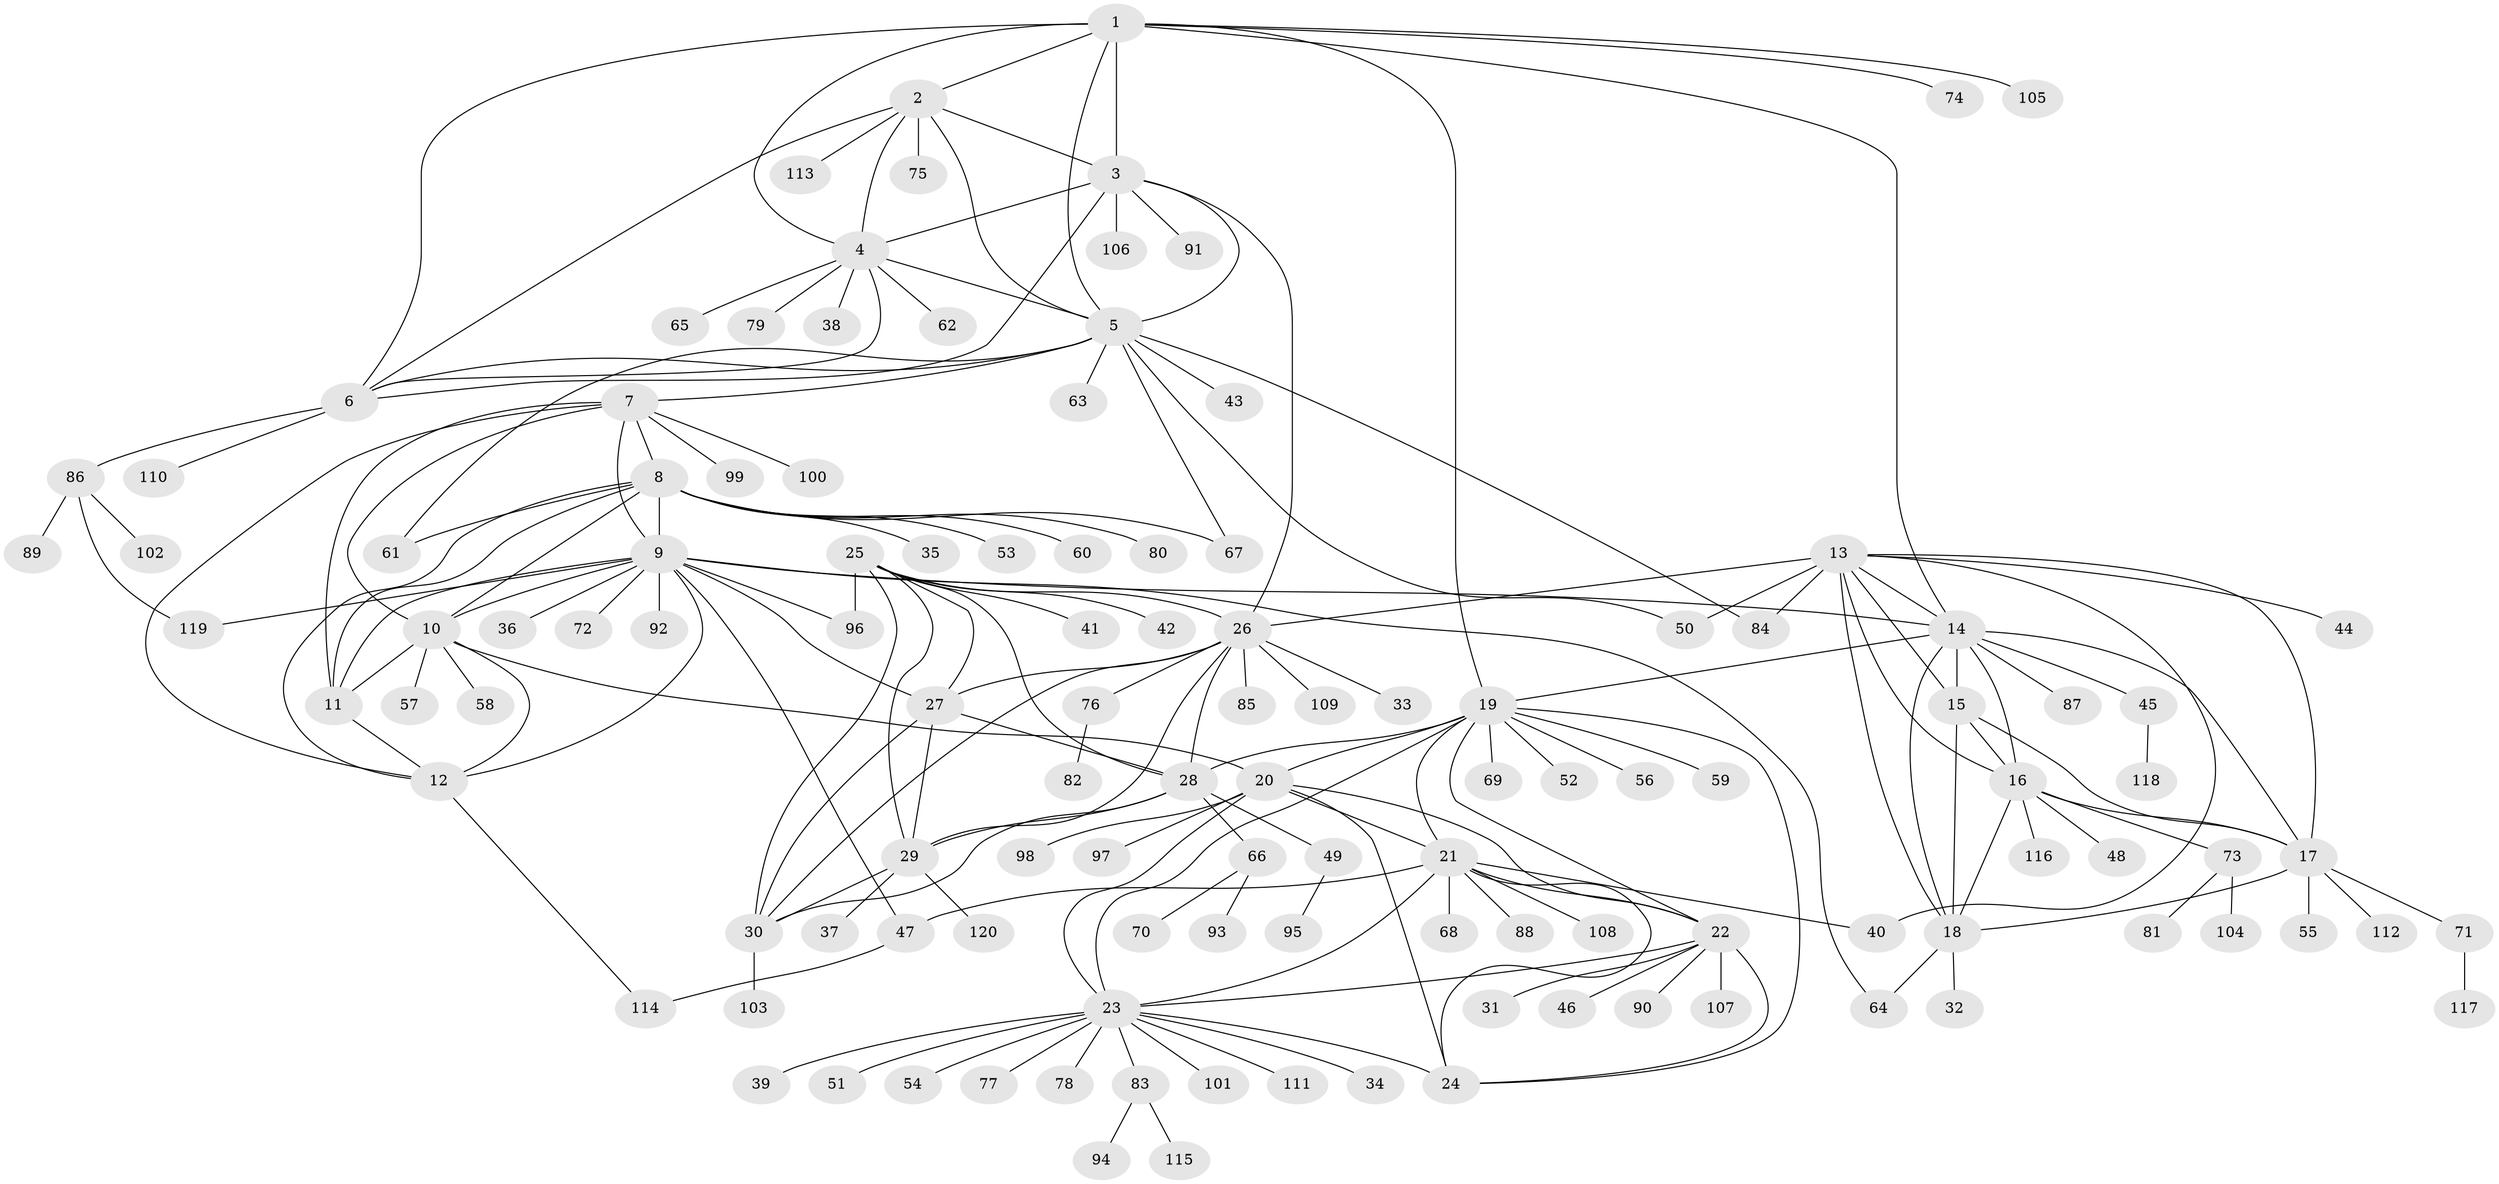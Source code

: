// coarse degree distribution, {9: 0.042105263157894736, 12: 0.031578947368421054, 6: 0.031578947368421054, 4: 0.042105263157894736, 8: 0.031578947368421054, 13: 0.010526315789473684, 17: 0.010526315789473684, 7: 0.021052631578947368, 1: 0.6631578947368421, 2: 0.10526315789473684, 3: 0.010526315789473684}
// Generated by graph-tools (version 1.1) at 2025/42/03/06/25 10:42:13]
// undirected, 120 vertices, 185 edges
graph export_dot {
graph [start="1"]
  node [color=gray90,style=filled];
  1;
  2;
  3;
  4;
  5;
  6;
  7;
  8;
  9;
  10;
  11;
  12;
  13;
  14;
  15;
  16;
  17;
  18;
  19;
  20;
  21;
  22;
  23;
  24;
  25;
  26;
  27;
  28;
  29;
  30;
  31;
  32;
  33;
  34;
  35;
  36;
  37;
  38;
  39;
  40;
  41;
  42;
  43;
  44;
  45;
  46;
  47;
  48;
  49;
  50;
  51;
  52;
  53;
  54;
  55;
  56;
  57;
  58;
  59;
  60;
  61;
  62;
  63;
  64;
  65;
  66;
  67;
  68;
  69;
  70;
  71;
  72;
  73;
  74;
  75;
  76;
  77;
  78;
  79;
  80;
  81;
  82;
  83;
  84;
  85;
  86;
  87;
  88;
  89;
  90;
  91;
  92;
  93;
  94;
  95;
  96;
  97;
  98;
  99;
  100;
  101;
  102;
  103;
  104;
  105;
  106;
  107;
  108;
  109;
  110;
  111;
  112;
  113;
  114;
  115;
  116;
  117;
  118;
  119;
  120;
  1 -- 2;
  1 -- 3;
  1 -- 4;
  1 -- 5;
  1 -- 6;
  1 -- 14;
  1 -- 19;
  1 -- 74;
  1 -- 105;
  2 -- 3;
  2 -- 4;
  2 -- 5;
  2 -- 6;
  2 -- 75;
  2 -- 113;
  3 -- 4;
  3 -- 5;
  3 -- 6;
  3 -- 26;
  3 -- 91;
  3 -- 106;
  4 -- 5;
  4 -- 6;
  4 -- 38;
  4 -- 62;
  4 -- 65;
  4 -- 79;
  5 -- 6;
  5 -- 7;
  5 -- 43;
  5 -- 50;
  5 -- 61;
  5 -- 63;
  5 -- 67;
  5 -- 84;
  6 -- 86;
  6 -- 110;
  7 -- 8;
  7 -- 9;
  7 -- 10;
  7 -- 11;
  7 -- 12;
  7 -- 99;
  7 -- 100;
  8 -- 9;
  8 -- 10;
  8 -- 11;
  8 -- 12;
  8 -- 35;
  8 -- 53;
  8 -- 60;
  8 -- 61;
  8 -- 67;
  8 -- 80;
  9 -- 10;
  9 -- 11;
  9 -- 12;
  9 -- 14;
  9 -- 27;
  9 -- 36;
  9 -- 47;
  9 -- 64;
  9 -- 72;
  9 -- 92;
  9 -- 96;
  9 -- 119;
  10 -- 11;
  10 -- 12;
  10 -- 20;
  10 -- 57;
  10 -- 58;
  11 -- 12;
  12 -- 114;
  13 -- 14;
  13 -- 15;
  13 -- 16;
  13 -- 17;
  13 -- 18;
  13 -- 26;
  13 -- 40;
  13 -- 44;
  13 -- 50;
  13 -- 84;
  14 -- 15;
  14 -- 16;
  14 -- 17;
  14 -- 18;
  14 -- 19;
  14 -- 45;
  14 -- 87;
  15 -- 16;
  15 -- 17;
  15 -- 18;
  16 -- 17;
  16 -- 18;
  16 -- 48;
  16 -- 73;
  16 -- 116;
  17 -- 18;
  17 -- 55;
  17 -- 71;
  17 -- 112;
  18 -- 32;
  18 -- 64;
  19 -- 20;
  19 -- 21;
  19 -- 22;
  19 -- 23;
  19 -- 24;
  19 -- 28;
  19 -- 52;
  19 -- 56;
  19 -- 59;
  19 -- 69;
  20 -- 21;
  20 -- 22;
  20 -- 23;
  20 -- 24;
  20 -- 97;
  20 -- 98;
  21 -- 22;
  21 -- 23;
  21 -- 24;
  21 -- 40;
  21 -- 47;
  21 -- 68;
  21 -- 88;
  21 -- 108;
  22 -- 23;
  22 -- 24;
  22 -- 31;
  22 -- 46;
  22 -- 90;
  22 -- 107;
  23 -- 24;
  23 -- 34;
  23 -- 39;
  23 -- 51;
  23 -- 54;
  23 -- 77;
  23 -- 78;
  23 -- 83;
  23 -- 101;
  23 -- 111;
  25 -- 26;
  25 -- 27;
  25 -- 28;
  25 -- 29;
  25 -- 30;
  25 -- 41;
  25 -- 42;
  25 -- 96;
  26 -- 27;
  26 -- 28;
  26 -- 29;
  26 -- 30;
  26 -- 33;
  26 -- 76;
  26 -- 85;
  26 -- 109;
  27 -- 28;
  27 -- 29;
  27 -- 30;
  28 -- 29;
  28 -- 30;
  28 -- 49;
  28 -- 66;
  29 -- 30;
  29 -- 37;
  29 -- 120;
  30 -- 103;
  45 -- 118;
  47 -- 114;
  49 -- 95;
  66 -- 70;
  66 -- 93;
  71 -- 117;
  73 -- 81;
  73 -- 104;
  76 -- 82;
  83 -- 94;
  83 -- 115;
  86 -- 89;
  86 -- 102;
  86 -- 119;
}

